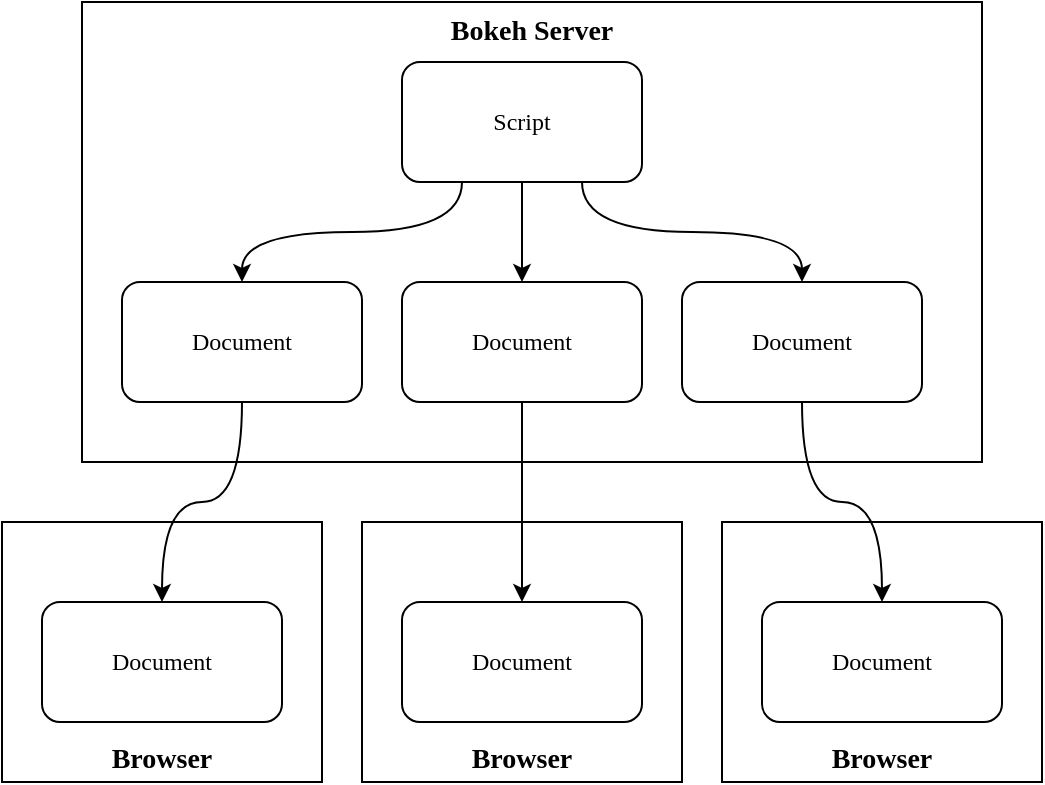 <mxfile version="13.3.9" type="device"><diagram id="3x3fqRQYDBSSniZCdwEg" name="Page-1"><mxGraphModel dx="749" dy="666" grid="1" gridSize="10" guides="1" tooltips="1" connect="1" arrows="1" fold="1" page="1" pageScale="1" pageWidth="827" pageHeight="1169" math="0" shadow="0"><root><mxCell id="0"/><mxCell id="1" parent="0"/><mxCell id="_ZmIO9fhMv3azdjyMCtL-4" value="" style="group;fontFamily=Verdana;verticalAlign=middle;" vertex="1" connectable="0" parent="1"><mxGeometry x="390" y="340" width="160" height="130" as="geometry"/></mxCell><mxCell id="_ZmIO9fhMv3azdjyMCtL-5" value="Browser" style="rounded=0;whiteSpace=wrap;html=1;verticalAlign=bottom;fontSize=14;fontStyle=1;fontFamily=Verdana;labelPosition=center;verticalLabelPosition=middle;align=center;" vertex="1" parent="_ZmIO9fhMv3azdjyMCtL-4"><mxGeometry width="160" height="130" as="geometry"/></mxCell><mxCell id="_ZmIO9fhMv3azdjyMCtL-6" value="Document" style="rounded=1;whiteSpace=wrap;html=1;fontFamily=Verdana;" vertex="1" parent="_ZmIO9fhMv3azdjyMCtL-4"><mxGeometry x="20" y="40" width="120" height="60" as="geometry"/></mxCell><mxCell id="_ZmIO9fhMv3azdjyMCtL-1" value="" style="group;fontFamily=Verdana;verticalAlign=middle;" vertex="1" connectable="0" parent="1"><mxGeometry x="210" y="340" width="160" height="130" as="geometry"/></mxCell><mxCell id="_ZmIO9fhMv3azdjyMCtL-2" value="Browser" style="rounded=0;whiteSpace=wrap;html=1;verticalAlign=bottom;fontSize=14;fontStyle=1;fontFamily=Verdana;labelPosition=center;verticalLabelPosition=middle;align=center;" vertex="1" parent="_ZmIO9fhMv3azdjyMCtL-1"><mxGeometry width="160" height="130" as="geometry"/></mxCell><mxCell id="_ZmIO9fhMv3azdjyMCtL-3" value="Document" style="rounded=1;whiteSpace=wrap;html=1;fontFamily=Verdana;" vertex="1" parent="_ZmIO9fhMv3azdjyMCtL-1"><mxGeometry x="20" y="40" width="120" height="60" as="geometry"/></mxCell><mxCell id="qWBC69i9tA5sR2ZXj0rY-2" value="Bokeh Server" style="rounded=0;whiteSpace=wrap;html=1;verticalAlign=top;fontStyle=1;fontSize=14;fontFamily=Verdana;" parent="1" vertex="1"><mxGeometry x="70" y="80" width="450" height="230" as="geometry"/></mxCell><mxCell id="qWBC69i9tA5sR2ZXj0rY-21" style="edgeStyle=orthogonalEdgeStyle;curved=1;rounded=0;orthogonalLoop=1;jettySize=auto;html=1;exitX=0.25;exitY=1;exitDx=0;exitDy=0;fontSize=14;fontFamily=Verdana;" parent="1" source="qWBC69i9tA5sR2ZXj0rY-3" target="qWBC69i9tA5sR2ZXj0rY-4" edge="1"><mxGeometry relative="1" as="geometry"/></mxCell><mxCell id="qWBC69i9tA5sR2ZXj0rY-22" style="edgeStyle=orthogonalEdgeStyle;curved=1;rounded=0;orthogonalLoop=1;jettySize=auto;html=1;exitX=0.5;exitY=1;exitDx=0;exitDy=0;fontSize=14;fontFamily=Verdana;" parent="1" source="qWBC69i9tA5sR2ZXj0rY-3" target="qWBC69i9tA5sR2ZXj0rY-5" edge="1"><mxGeometry relative="1" as="geometry"/></mxCell><mxCell id="qWBC69i9tA5sR2ZXj0rY-23" style="edgeStyle=orthogonalEdgeStyle;curved=1;rounded=0;orthogonalLoop=1;jettySize=auto;html=1;exitX=0.75;exitY=1;exitDx=0;exitDy=0;fontSize=14;fontFamily=Verdana;" parent="1" source="qWBC69i9tA5sR2ZXj0rY-3" target="qWBC69i9tA5sR2ZXj0rY-6" edge="1"><mxGeometry relative="1" as="geometry"/></mxCell><mxCell id="qWBC69i9tA5sR2ZXj0rY-3" value="Script" style="rounded=1;whiteSpace=wrap;html=1;fontFamily=Verdana;" parent="1" vertex="1"><mxGeometry x="230" y="110" width="120" height="60" as="geometry"/></mxCell><mxCell id="qWBC69i9tA5sR2ZXj0rY-4" value="Document" style="rounded=1;whiteSpace=wrap;html=1;fontFamily=Verdana;" parent="1" vertex="1"><mxGeometry x="90" y="220" width="120" height="60" as="geometry"/></mxCell><mxCell id="qWBC69i9tA5sR2ZXj0rY-5" value="Document" style="rounded=1;whiteSpace=wrap;html=1;fontFamily=Verdana;" parent="1" vertex="1"><mxGeometry x="230" y="220" width="120" height="60" as="geometry"/></mxCell><mxCell id="qWBC69i9tA5sR2ZXj0rY-6" value="Document" style="rounded=1;whiteSpace=wrap;html=1;fontFamily=Verdana;" parent="1" vertex="1"><mxGeometry x="370" y="220" width="120" height="60" as="geometry"/></mxCell><mxCell id="qWBC69i9tA5sR2ZXj0rY-14" value="" style="group;fontFamily=Verdana;verticalAlign=middle;" parent="1" vertex="1" connectable="0"><mxGeometry x="30" y="340" width="160" height="130" as="geometry"/></mxCell><mxCell id="qWBC69i9tA5sR2ZXj0rY-7" value="Browser" style="rounded=0;whiteSpace=wrap;html=1;verticalAlign=bottom;fontSize=14;fontStyle=1;fontFamily=Verdana;labelPosition=center;verticalLabelPosition=middle;align=center;" parent="qWBC69i9tA5sR2ZXj0rY-14" vertex="1"><mxGeometry width="160" height="130" as="geometry"/></mxCell><mxCell id="qWBC69i9tA5sR2ZXj0rY-8" value="Document" style="rounded=1;whiteSpace=wrap;html=1;fontFamily=Verdana;" parent="qWBC69i9tA5sR2ZXj0rY-14" vertex="1"><mxGeometry x="20" y="40" width="120" height="60" as="geometry"/></mxCell><mxCell id="qWBC69i9tA5sR2ZXj0rY-24" style="edgeStyle=orthogonalEdgeStyle;curved=1;rounded=0;orthogonalLoop=1;jettySize=auto;html=1;exitX=0.5;exitY=1;exitDx=0;exitDy=0;fontSize=14;fontFamily=Verdana;" parent="1" source="qWBC69i9tA5sR2ZXj0rY-4" target="qWBC69i9tA5sR2ZXj0rY-8" edge="1"><mxGeometry relative="1" as="geometry"/></mxCell><mxCell id="qWBC69i9tA5sR2ZXj0rY-25" style="edgeStyle=orthogonalEdgeStyle;curved=1;rounded=0;orthogonalLoop=1;jettySize=auto;html=1;exitX=0.5;exitY=1;exitDx=0;exitDy=0;fontSize=14;fontFamily=Verdana;" parent="1" source="qWBC69i9tA5sR2ZXj0rY-5" edge="1"><mxGeometry relative="1" as="geometry"><mxPoint x="290" y="380" as="targetPoint"/></mxGeometry></mxCell><mxCell id="qWBC69i9tA5sR2ZXj0rY-26" style="edgeStyle=orthogonalEdgeStyle;curved=1;rounded=0;orthogonalLoop=1;jettySize=auto;html=1;exitX=0.5;exitY=1;exitDx=0;exitDy=0;fontSize=14;fontFamily=Verdana;" parent="1" source="qWBC69i9tA5sR2ZXj0rY-6" target="_ZmIO9fhMv3azdjyMCtL-6" edge="1"><mxGeometry relative="1" as="geometry"><mxPoint x="470" y="380" as="targetPoint"/></mxGeometry></mxCell></root></mxGraphModel></diagram></mxfile>
